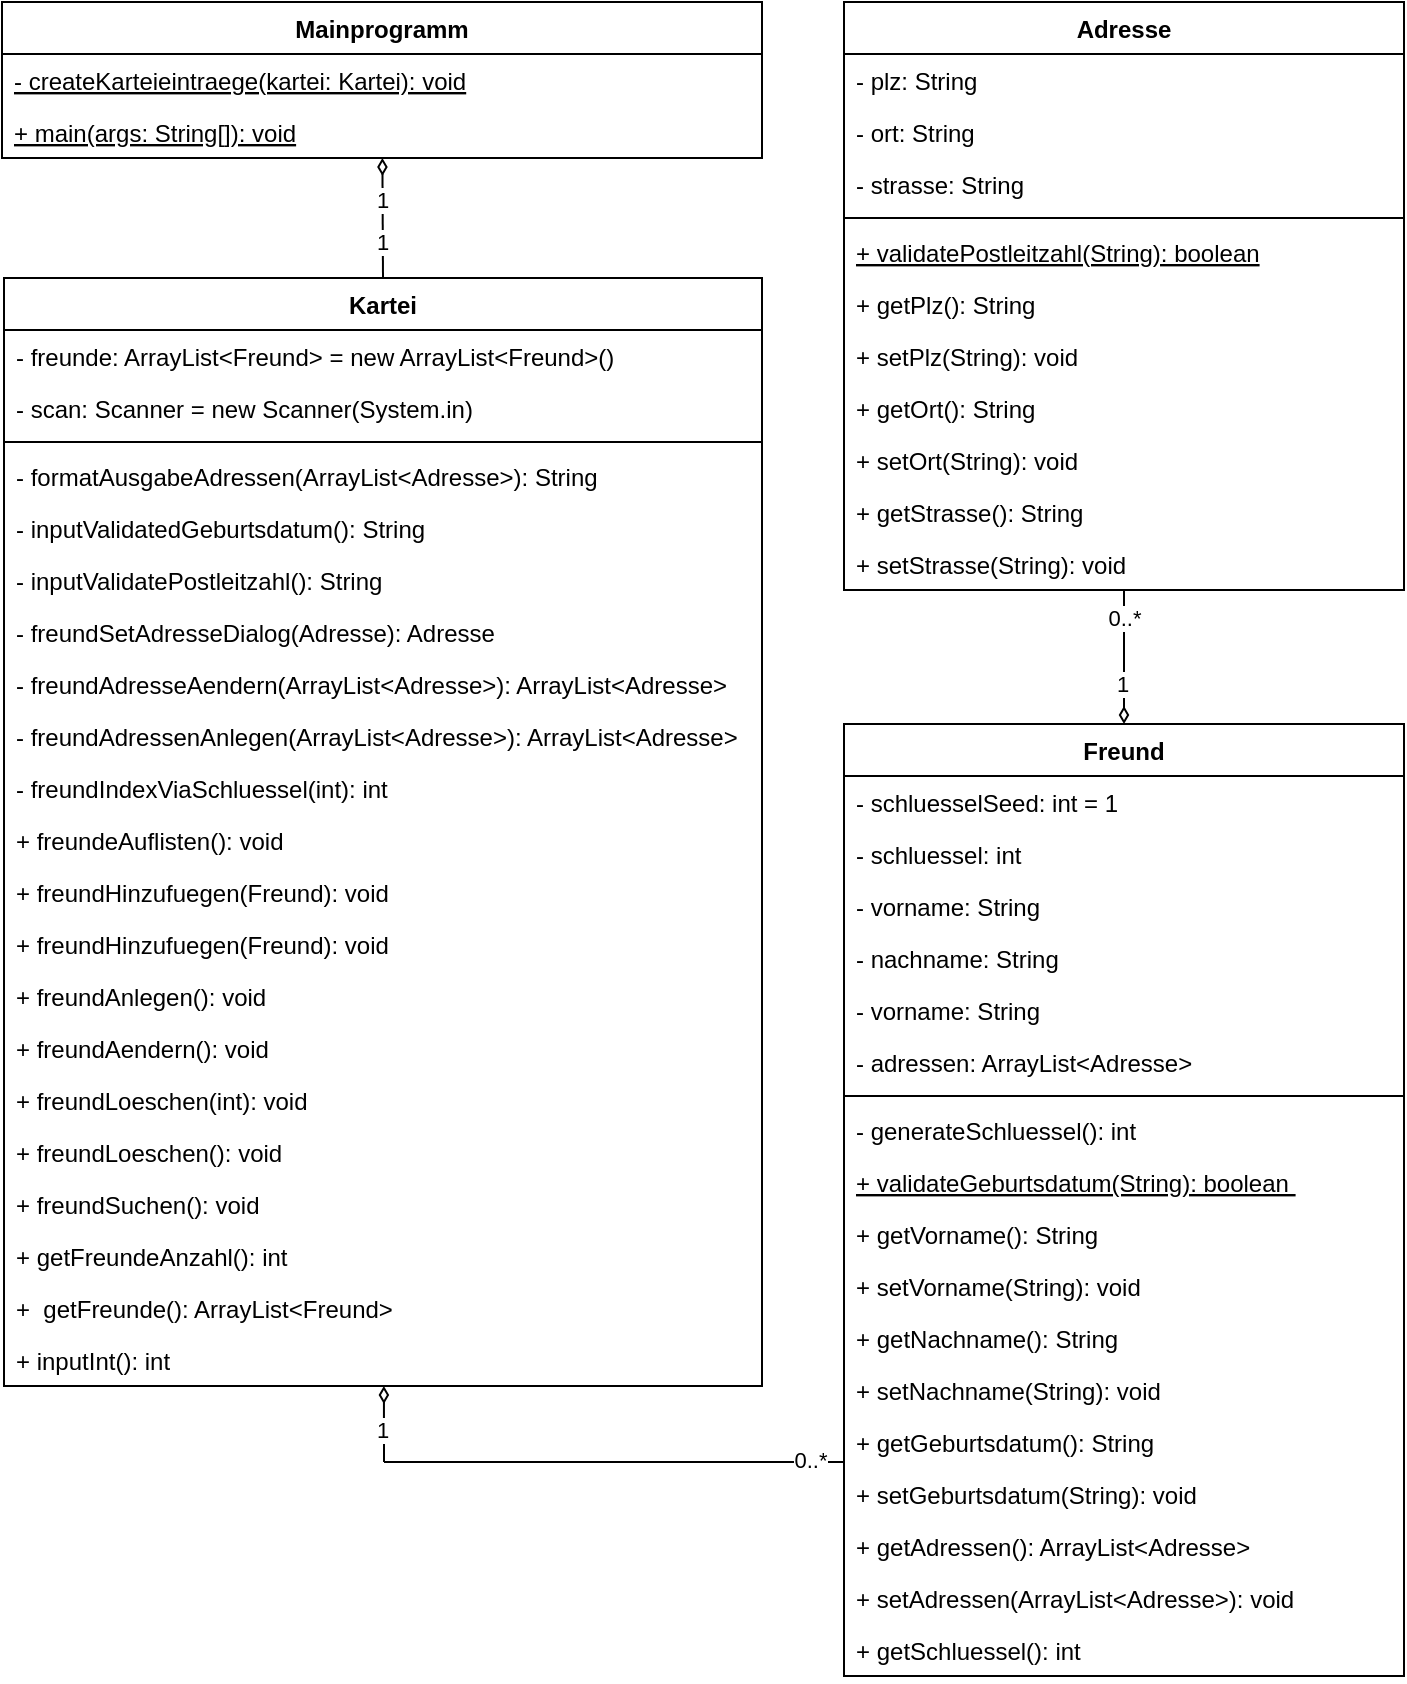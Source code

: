 <mxfile>
    <diagram id="lYYVgQshjJ7ii66SGdri" name="Page-1">
        <mxGraphModel dx="1577" dy="867" grid="0" gridSize="10" guides="1" tooltips="1" connect="1" arrows="1" fold="1" page="0" pageScale="1" pageWidth="850" pageHeight="1100" background="none" math="0" shadow="0">
            <root>
                <mxCell id="0"/>
                <mxCell id="1" parent="0"/>
                <mxCell id="14" value="" style="edgeStyle=none;html=1;startArrow=diamondThin;startFill=0;endArrow=none;endFill=0;entryX=0.5;entryY=0;entryDx=0;entryDy=0;" edge="1" parent="1" source="9ozTUsbvy2oNEcyhSM1M-1" target="9ozTUsbvy2oNEcyhSM1M-13">
                    <mxGeometry relative="1" as="geometry">
                        <mxPoint x="230" y="130" as="targetPoint"/>
                    </mxGeometry>
                </mxCell>
                <mxCell id="15" value="1" style="edgeLabel;html=1;align=center;verticalAlign=middle;resizable=0;points=[];" vertex="1" connectable="0" parent="14">
                    <mxGeometry x="-0.153" relative="1" as="geometry">
                        <mxPoint x="-1" y="-5" as="offset"/>
                    </mxGeometry>
                </mxCell>
                <mxCell id="18" value="1" style="edgeLabel;html=1;align=center;verticalAlign=middle;resizable=0;points=[];" vertex="1" connectable="0" parent="14">
                    <mxGeometry x="0.512" relative="1" as="geometry">
                        <mxPoint x="-1" y="-4" as="offset"/>
                    </mxGeometry>
                </mxCell>
                <mxCell id="9ozTUsbvy2oNEcyhSM1M-1" value="Mainprogramm" style="swimlane;fontStyle=1;childLayout=stackLayout;horizontal=1;startSize=26;fillColor=none;horizontalStack=0;resizeParent=1;resizeParentMax=0;resizeLast=0;collapsible=1;marginBottom=0;" parent="1" vertex="1">
                    <mxGeometry x="39" y="40" width="380" height="78" as="geometry"/>
                </mxCell>
                <mxCell id="9ozTUsbvy2oNEcyhSM1M-2" value="- createKarteieintraege(kartei: Kartei): void" style="text;strokeColor=none;fillColor=none;align=left;verticalAlign=top;spacingLeft=4;spacingRight=4;overflow=hidden;rotatable=0;points=[[0,0.5],[1,0.5]];portConstraint=eastwest;fontStyle=4" parent="9ozTUsbvy2oNEcyhSM1M-1" vertex="1">
                    <mxGeometry y="26" width="380" height="26" as="geometry"/>
                </mxCell>
                <mxCell id="9ozTUsbvy2oNEcyhSM1M-3" value="+ main(args: String[]): void" style="text;strokeColor=none;fillColor=none;align=left;verticalAlign=top;spacingLeft=4;spacingRight=4;overflow=hidden;rotatable=0;points=[[0,0.5],[1,0.5]];portConstraint=eastwest;fontStyle=4" parent="9ozTUsbvy2oNEcyhSM1M-1" vertex="1">
                    <mxGeometry y="52" width="380" height="26" as="geometry"/>
                </mxCell>
                <mxCell id="9ozTUsbvy2oNEcyhSM1M-5" value="Freund" style="swimlane;fontStyle=1;align=center;verticalAlign=top;childLayout=stackLayout;horizontal=1;startSize=26;horizontalStack=0;resizeParent=1;resizeParentMax=0;resizeLast=0;collapsible=1;marginBottom=0;" parent="1" vertex="1">
                    <mxGeometry x="460" y="401" width="280" height="476" as="geometry"/>
                </mxCell>
                <mxCell id="9ozTUsbvy2oNEcyhSM1M-28" value="- schluesselSeed: int = 1" style="text;strokeColor=none;fillColor=none;align=left;verticalAlign=top;spacingLeft=4;spacingRight=4;overflow=hidden;rotatable=0;points=[[0,0.5],[1,0.5]];portConstraint=eastwest;" parent="9ozTUsbvy2oNEcyhSM1M-5" vertex="1">
                    <mxGeometry y="26" width="280" height="26" as="geometry"/>
                </mxCell>
                <mxCell id="9ozTUsbvy2oNEcyhSM1M-46" value="- schluessel: int" style="text;strokeColor=none;fillColor=none;align=left;verticalAlign=top;spacingLeft=4;spacingRight=4;overflow=hidden;rotatable=0;points=[[0,0.5],[1,0.5]];portConstraint=eastwest;" parent="9ozTUsbvy2oNEcyhSM1M-5" vertex="1">
                    <mxGeometry y="52" width="280" height="26" as="geometry"/>
                </mxCell>
                <mxCell id="9ozTUsbvy2oNEcyhSM1M-29" value="- vorname: String" style="text;strokeColor=none;fillColor=none;align=left;verticalAlign=top;spacingLeft=4;spacingRight=4;overflow=hidden;rotatable=0;points=[[0,0.5],[1,0.5]];portConstraint=eastwest;" parent="9ozTUsbvy2oNEcyhSM1M-5" vertex="1">
                    <mxGeometry y="78" width="280" height="26" as="geometry"/>
                </mxCell>
                <mxCell id="9ozTUsbvy2oNEcyhSM1M-43" value="- nachname: String" style="text;strokeColor=none;fillColor=none;align=left;verticalAlign=top;spacingLeft=4;spacingRight=4;overflow=hidden;rotatable=0;points=[[0,0.5],[1,0.5]];portConstraint=eastwest;" parent="9ozTUsbvy2oNEcyhSM1M-5" vertex="1">
                    <mxGeometry y="104" width="280" height="26" as="geometry"/>
                </mxCell>
                <mxCell id="9ozTUsbvy2oNEcyhSM1M-45" value="- vorname: String" style="text;strokeColor=none;fillColor=none;align=left;verticalAlign=top;spacingLeft=4;spacingRight=4;overflow=hidden;rotatable=0;points=[[0,0.5],[1,0.5]];portConstraint=eastwest;" parent="9ozTUsbvy2oNEcyhSM1M-5" vertex="1">
                    <mxGeometry y="130" width="280" height="26" as="geometry"/>
                </mxCell>
                <mxCell id="9ozTUsbvy2oNEcyhSM1M-44" value="- adressen: ArrayList&lt;Adresse&gt;" style="text;strokeColor=none;fillColor=none;align=left;verticalAlign=top;spacingLeft=4;spacingRight=4;overflow=hidden;rotatable=0;points=[[0,0.5],[1,0.5]];portConstraint=eastwest;" parent="9ozTUsbvy2oNEcyhSM1M-5" vertex="1">
                    <mxGeometry y="156" width="280" height="26" as="geometry"/>
                </mxCell>
                <mxCell id="9ozTUsbvy2oNEcyhSM1M-7" value="" style="line;strokeWidth=1;fillColor=none;align=left;verticalAlign=middle;spacingTop=-1;spacingLeft=3;spacingRight=3;rotatable=0;labelPosition=right;points=[];portConstraint=eastwest;" parent="9ozTUsbvy2oNEcyhSM1M-5" vertex="1">
                    <mxGeometry y="182" width="280" height="8" as="geometry"/>
                </mxCell>
                <mxCell id="9ozTUsbvy2oNEcyhSM1M-52" value="- generateSchluessel(): int" style="text;strokeColor=none;fillColor=none;align=left;verticalAlign=top;spacingLeft=4;spacingRight=4;overflow=hidden;rotatable=0;points=[[0,0.5],[1,0.5]];portConstraint=eastwest;" parent="9ozTUsbvy2oNEcyhSM1M-5" vertex="1">
                    <mxGeometry y="190" width="280" height="26" as="geometry"/>
                </mxCell>
                <mxCell id="9ozTUsbvy2oNEcyhSM1M-53" value="+ validateGeburtsdatum(String): boolean " style="text;strokeColor=none;fillColor=none;align=left;verticalAlign=top;spacingLeft=4;spacingRight=4;overflow=hidden;rotatable=0;points=[[0,0.5],[1,0.5]];portConstraint=eastwest;fontStyle=4" parent="9ozTUsbvy2oNEcyhSM1M-5" vertex="1">
                    <mxGeometry y="216" width="280" height="26" as="geometry"/>
                </mxCell>
                <mxCell id="9ozTUsbvy2oNEcyhSM1M-21" value="+ getVorname(): String" style="text;strokeColor=none;fillColor=none;align=left;verticalAlign=top;spacingLeft=4;spacingRight=4;overflow=hidden;rotatable=0;points=[[0,0.5],[1,0.5]];portConstraint=eastwest;" parent="9ozTUsbvy2oNEcyhSM1M-5" vertex="1">
                    <mxGeometry y="242" width="280" height="26" as="geometry"/>
                </mxCell>
                <mxCell id="9ozTUsbvy2oNEcyhSM1M-40" value="+ setVorname(String): void" style="text;strokeColor=none;fillColor=none;align=left;verticalAlign=top;spacingLeft=4;spacingRight=4;overflow=hidden;rotatable=0;points=[[0,0.5],[1,0.5]];portConstraint=eastwest;" parent="9ozTUsbvy2oNEcyhSM1M-5" vertex="1">
                    <mxGeometry y="268" width="280" height="26" as="geometry"/>
                </mxCell>
                <mxCell id="9ozTUsbvy2oNEcyhSM1M-42" value="+ getNachname(): String" style="text;strokeColor=none;fillColor=none;align=left;verticalAlign=top;spacingLeft=4;spacingRight=4;overflow=hidden;rotatable=0;points=[[0,0.5],[1,0.5]];portConstraint=eastwest;" parent="9ozTUsbvy2oNEcyhSM1M-5" vertex="1">
                    <mxGeometry y="294" width="280" height="26" as="geometry"/>
                </mxCell>
                <mxCell id="9ozTUsbvy2oNEcyhSM1M-8" value="+ setNachname(String): void" style="text;strokeColor=none;fillColor=none;align=left;verticalAlign=top;spacingLeft=4;spacingRight=4;overflow=hidden;rotatable=0;points=[[0,0.5],[1,0.5]];portConstraint=eastwest;" parent="9ozTUsbvy2oNEcyhSM1M-5" vertex="1">
                    <mxGeometry y="320" width="280" height="26" as="geometry"/>
                </mxCell>
                <mxCell id="9ozTUsbvy2oNEcyhSM1M-20" value="+ getGeburtsdatum(): String" style="text;strokeColor=none;fillColor=none;align=left;verticalAlign=top;spacingLeft=4;spacingRight=4;overflow=hidden;rotatable=0;points=[[0,0.5],[1,0.5]];portConstraint=eastwest;" parent="9ozTUsbvy2oNEcyhSM1M-5" vertex="1">
                    <mxGeometry y="346" width="280" height="26" as="geometry"/>
                </mxCell>
                <mxCell id="9ozTUsbvy2oNEcyhSM1M-47" value="+ setGeburtsdatum(String): void" style="text;strokeColor=none;fillColor=none;align=left;verticalAlign=top;spacingLeft=4;spacingRight=4;overflow=hidden;rotatable=0;points=[[0,0.5],[1,0.5]];portConstraint=eastwest;" parent="9ozTUsbvy2oNEcyhSM1M-5" vertex="1">
                    <mxGeometry y="372" width="280" height="26" as="geometry"/>
                </mxCell>
                <mxCell id="9ozTUsbvy2oNEcyhSM1M-48" value="+ getAdressen(): ArrayList&lt;Adresse&gt; " style="text;strokeColor=none;fillColor=none;align=left;verticalAlign=top;spacingLeft=4;spacingRight=4;overflow=hidden;rotatable=0;points=[[0,0.5],[1,0.5]];portConstraint=eastwest;" parent="9ozTUsbvy2oNEcyhSM1M-5" vertex="1">
                    <mxGeometry y="398" width="280" height="26" as="geometry"/>
                </mxCell>
                <mxCell id="9ozTUsbvy2oNEcyhSM1M-54" value="+ setAdressen(ArrayList&lt;Adresse&gt;): void" style="text;strokeColor=none;fillColor=none;align=left;verticalAlign=top;spacingLeft=4;spacingRight=4;overflow=hidden;rotatable=0;points=[[0,0.5],[1,0.5]];portConstraint=eastwest;" parent="9ozTUsbvy2oNEcyhSM1M-5" vertex="1">
                    <mxGeometry y="424" width="280" height="26" as="geometry"/>
                </mxCell>
                <mxCell id="9ozTUsbvy2oNEcyhSM1M-50" value="+ getSchluessel(): int " style="text;strokeColor=none;fillColor=none;align=left;verticalAlign=top;spacingLeft=4;spacingRight=4;overflow=hidden;rotatable=0;points=[[0,0.5],[1,0.5]];portConstraint=eastwest;" parent="9ozTUsbvy2oNEcyhSM1M-5" vertex="1">
                    <mxGeometry y="450" width="280" height="26" as="geometry"/>
                </mxCell>
                <mxCell id="16" style="edgeStyle=none;html=1;entryX=0.5;entryY=0;entryDx=0;entryDy=0;startArrow=none;startFill=0;endArrow=diamondThin;endFill=0;" edge="1" parent="1" source="9ozTUsbvy2oNEcyhSM1M-9" target="9ozTUsbvy2oNEcyhSM1M-5">
                    <mxGeometry relative="1" as="geometry"/>
                </mxCell>
                <mxCell id="17" value="0..*" style="edgeLabel;html=1;align=center;verticalAlign=middle;resizable=0;points=[];" vertex="1" connectable="0" parent="16">
                    <mxGeometry x="0.148" relative="1" as="geometry">
                        <mxPoint y="-25" as="offset"/>
                    </mxGeometry>
                </mxCell>
                <mxCell id="20" value="1" style="edgeLabel;html=1;align=center;verticalAlign=middle;resizable=0;points=[];" vertex="1" connectable="0" parent="16">
                    <mxGeometry x="0.637" relative="1" as="geometry">
                        <mxPoint x="-1" y="-8" as="offset"/>
                    </mxGeometry>
                </mxCell>
                <mxCell id="9ozTUsbvy2oNEcyhSM1M-9" value="Adresse" style="swimlane;fontStyle=1;align=center;verticalAlign=top;childLayout=stackLayout;horizontal=1;startSize=26;horizontalStack=0;resizeParent=1;resizeParentMax=0;resizeLast=0;collapsible=1;marginBottom=0;" parent="1" vertex="1">
                    <mxGeometry x="460" y="40" width="280" height="294" as="geometry"/>
                </mxCell>
                <mxCell id="9ozTUsbvy2oNEcyhSM1M-10" value="- plz: String" style="text;strokeColor=none;fillColor=none;align=left;verticalAlign=top;spacingLeft=4;spacingRight=4;overflow=hidden;rotatable=0;points=[[0,0.5],[1,0.5]];portConstraint=eastwest;" parent="9ozTUsbvy2oNEcyhSM1M-9" vertex="1">
                    <mxGeometry y="26" width="280" height="26" as="geometry"/>
                </mxCell>
                <mxCell id="9ozTUsbvy2oNEcyhSM1M-17" value="- ort: String" style="text;strokeColor=none;fillColor=none;align=left;verticalAlign=top;spacingLeft=4;spacingRight=4;overflow=hidden;rotatable=0;points=[[0,0.5],[1,0.5]];portConstraint=eastwest;" parent="9ozTUsbvy2oNEcyhSM1M-9" vertex="1">
                    <mxGeometry y="52" width="280" height="26" as="geometry"/>
                </mxCell>
                <mxCell id="9ozTUsbvy2oNEcyhSM1M-18" value="- strasse: String" style="text;strokeColor=none;fillColor=none;align=left;verticalAlign=top;spacingLeft=4;spacingRight=4;overflow=hidden;rotatable=0;points=[[0,0.5],[1,0.5]];portConstraint=eastwest;" parent="9ozTUsbvy2oNEcyhSM1M-9" vertex="1">
                    <mxGeometry y="78" width="280" height="26" as="geometry"/>
                </mxCell>
                <mxCell id="9ozTUsbvy2oNEcyhSM1M-11" value="" style="line;strokeWidth=1;fillColor=none;align=left;verticalAlign=middle;spacingTop=-1;spacingLeft=3;spacingRight=3;rotatable=0;labelPosition=right;points=[];portConstraint=eastwest;" parent="9ozTUsbvy2oNEcyhSM1M-9" vertex="1">
                    <mxGeometry y="104" width="280" height="8" as="geometry"/>
                </mxCell>
                <mxCell id="9ozTUsbvy2oNEcyhSM1M-23" value="+ validatePostleitzahl(String): boolean" style="text;strokeColor=none;fillColor=none;align=left;verticalAlign=top;spacingLeft=4;spacingRight=4;overflow=hidden;rotatable=0;points=[[0,0.5],[1,0.5]];portConstraint=eastwest;fontStyle=4" parent="9ozTUsbvy2oNEcyhSM1M-9" vertex="1">
                    <mxGeometry y="112" width="280" height="26" as="geometry"/>
                </mxCell>
                <mxCell id="9ozTUsbvy2oNEcyhSM1M-12" value="+ getPlz(): String" style="text;strokeColor=none;fillColor=none;align=left;verticalAlign=top;spacingLeft=4;spacingRight=4;overflow=hidden;rotatable=0;points=[[0,0.5],[1,0.5]];portConstraint=eastwest;" parent="9ozTUsbvy2oNEcyhSM1M-9" vertex="1">
                    <mxGeometry y="138" width="280" height="26" as="geometry"/>
                </mxCell>
                <mxCell id="9ozTUsbvy2oNEcyhSM1M-26" value="+ setPlz(String): void" style="text;strokeColor=none;fillColor=none;align=left;verticalAlign=top;spacingLeft=4;spacingRight=4;overflow=hidden;rotatable=0;points=[[0,0.5],[1,0.5]];portConstraint=eastwest;" parent="9ozTUsbvy2oNEcyhSM1M-9" vertex="1">
                    <mxGeometry y="164" width="280" height="26" as="geometry"/>
                </mxCell>
                <mxCell id="9ozTUsbvy2oNEcyhSM1M-24" value="+ getOrt(): String" style="text;strokeColor=none;fillColor=none;align=left;verticalAlign=top;spacingLeft=4;spacingRight=4;overflow=hidden;rotatable=0;points=[[0,0.5],[1,0.5]];portConstraint=eastwest;" parent="9ozTUsbvy2oNEcyhSM1M-9" vertex="1">
                    <mxGeometry y="190" width="280" height="26" as="geometry"/>
                </mxCell>
                <mxCell id="9ozTUsbvy2oNEcyhSM1M-25" value="+ setOrt(String): void" style="text;strokeColor=none;fillColor=none;align=left;verticalAlign=top;spacingLeft=4;spacingRight=4;overflow=hidden;rotatable=0;points=[[0,0.5],[1,0.5]];portConstraint=eastwest;" parent="9ozTUsbvy2oNEcyhSM1M-9" vertex="1">
                    <mxGeometry y="216" width="280" height="26" as="geometry"/>
                </mxCell>
                <mxCell id="9ozTUsbvy2oNEcyhSM1M-22" value="+ getStrasse(): String" style="text;strokeColor=none;fillColor=none;align=left;verticalAlign=top;spacingLeft=4;spacingRight=4;overflow=hidden;rotatable=0;points=[[0,0.5],[1,0.5]];portConstraint=eastwest;" parent="9ozTUsbvy2oNEcyhSM1M-9" vertex="1">
                    <mxGeometry y="242" width="280" height="26" as="geometry"/>
                </mxCell>
                <mxCell id="9ozTUsbvy2oNEcyhSM1M-19" value="+ setStrasse(String): void" style="text;strokeColor=none;fillColor=none;align=left;verticalAlign=top;spacingLeft=4;spacingRight=4;overflow=hidden;rotatable=0;points=[[0,0.5],[1,0.5]];portConstraint=eastwest;" parent="9ozTUsbvy2oNEcyhSM1M-9" vertex="1">
                    <mxGeometry y="268" width="280" height="26" as="geometry"/>
                </mxCell>
                <mxCell id="11" style="edgeStyle=none;html=1;startArrow=diamondThin;startFill=0;endArrow=none;endFill=0;" edge="1" parent="1">
                    <mxGeometry relative="1" as="geometry">
                        <mxPoint x="230" y="770" as="targetPoint"/>
                        <mxPoint x="229.94" y="732" as="sourcePoint"/>
                    </mxGeometry>
                </mxCell>
                <mxCell id="19" value="1" style="edgeLabel;html=1;align=center;verticalAlign=middle;resizable=0;points=[];" vertex="1" connectable="0" parent="11">
                    <mxGeometry x="-0.265" y="-1" relative="1" as="geometry">
                        <mxPoint y="8" as="offset"/>
                    </mxGeometry>
                </mxCell>
                <mxCell id="9ozTUsbvy2oNEcyhSM1M-13" value="Kartei" style="swimlane;fontStyle=1;align=center;verticalAlign=top;childLayout=stackLayout;horizontal=1;startSize=26;horizontalStack=0;resizeParent=1;resizeParentMax=0;resizeLast=0;collapsible=1;marginBottom=0;" parent="1" vertex="1">
                    <mxGeometry x="40" y="178" width="379" height="554" as="geometry"/>
                </mxCell>
                <mxCell id="9ozTUsbvy2oNEcyhSM1M-14" value="- freunde: ArrayList&lt;Freund&gt; = new ArrayList&lt;Freund&gt;()" style="text;strokeColor=none;fillColor=none;align=left;verticalAlign=top;spacingLeft=4;spacingRight=4;overflow=hidden;rotatable=0;points=[[0,0.5],[1,0.5]];portConstraint=eastwest;" parent="9ozTUsbvy2oNEcyhSM1M-13" vertex="1">
                    <mxGeometry y="26" width="379" height="26" as="geometry"/>
                </mxCell>
                <mxCell id="9ozTUsbvy2oNEcyhSM1M-35" value="- scan: Scanner = new Scanner(System.in)" style="text;strokeColor=none;fillColor=none;align=left;verticalAlign=top;spacingLeft=4;spacingRight=4;overflow=hidden;rotatable=0;points=[[0,0.5],[1,0.5]];portConstraint=eastwest;" parent="9ozTUsbvy2oNEcyhSM1M-13" vertex="1">
                    <mxGeometry y="52" width="379" height="26" as="geometry"/>
                </mxCell>
                <mxCell id="9ozTUsbvy2oNEcyhSM1M-15" value="" style="line;strokeWidth=1;fillColor=none;align=left;verticalAlign=middle;spacingTop=-1;spacingLeft=3;spacingRight=3;rotatable=0;labelPosition=right;points=[];portConstraint=eastwest;" parent="9ozTUsbvy2oNEcyhSM1M-13" vertex="1">
                    <mxGeometry y="78" width="379" height="8" as="geometry"/>
                </mxCell>
                <mxCell id="9ozTUsbvy2oNEcyhSM1M-37" value="- formatAusgabeAdressen(ArrayList&lt;Adresse&gt;): String" style="text;strokeColor=none;fillColor=none;align=left;verticalAlign=top;spacingLeft=4;spacingRight=4;overflow=hidden;rotatable=0;points=[[0,0.5],[1,0.5]];portConstraint=eastwest;" parent="9ozTUsbvy2oNEcyhSM1M-13" vertex="1">
                    <mxGeometry y="86" width="379" height="26" as="geometry"/>
                </mxCell>
                <mxCell id="9ozTUsbvy2oNEcyhSM1M-55" value="- inputValidatedGeburtsdatum(): String" style="text;strokeColor=none;fillColor=none;align=left;verticalAlign=top;spacingLeft=4;spacingRight=4;overflow=hidden;rotatable=0;points=[[0,0.5],[1,0.5]];portConstraint=eastwest;" parent="9ozTUsbvy2oNEcyhSM1M-13" vertex="1">
                    <mxGeometry y="112" width="379" height="26" as="geometry"/>
                </mxCell>
                <mxCell id="9ozTUsbvy2oNEcyhSM1M-58" value="- inputValidatePostleitzahl(): String" style="text;strokeColor=none;fillColor=none;align=left;verticalAlign=top;spacingLeft=4;spacingRight=4;overflow=hidden;rotatable=0;points=[[0,0.5],[1,0.5]];portConstraint=eastwest;" parent="9ozTUsbvy2oNEcyhSM1M-13" vertex="1">
                    <mxGeometry y="138" width="379" height="26" as="geometry"/>
                </mxCell>
                <mxCell id="9ozTUsbvy2oNEcyhSM1M-57" value="- freundSetAdresseDialog(Adresse): Adresse" style="text;strokeColor=none;fillColor=none;align=left;verticalAlign=top;spacingLeft=4;spacingRight=4;overflow=hidden;rotatable=0;points=[[0,0.5],[1,0.5]];portConstraint=eastwest;" parent="9ozTUsbvy2oNEcyhSM1M-13" vertex="1">
                    <mxGeometry y="164" width="379" height="26" as="geometry"/>
                </mxCell>
                <mxCell id="9ozTUsbvy2oNEcyhSM1M-65" value="- freundAdresseAendern(ArrayList&lt;Adresse&gt;): ArrayList&lt;Adresse&gt;" style="text;strokeColor=none;fillColor=none;align=left;verticalAlign=top;spacingLeft=4;spacingRight=4;overflow=hidden;rotatable=0;points=[[0,0.5],[1,0.5]];portConstraint=eastwest;" parent="9ozTUsbvy2oNEcyhSM1M-13" vertex="1">
                    <mxGeometry y="190" width="379" height="26" as="geometry"/>
                </mxCell>
                <mxCell id="9ozTUsbvy2oNEcyhSM1M-66" value="- freundAdressenAnlegen(ArrayList&lt;Adresse&gt;): ArrayList&lt;Adresse&gt;" style="text;strokeColor=none;fillColor=none;align=left;verticalAlign=top;spacingLeft=4;spacingRight=4;overflow=hidden;rotatable=0;points=[[0,0.5],[1,0.5]];portConstraint=eastwest;" parent="9ozTUsbvy2oNEcyhSM1M-13" vertex="1">
                    <mxGeometry y="216" width="379" height="26" as="geometry"/>
                </mxCell>
                <mxCell id="9ozTUsbvy2oNEcyhSM1M-59" value="- freundIndexViaSchluessel(int): int" style="text;strokeColor=none;fillColor=none;align=left;verticalAlign=top;spacingLeft=4;spacingRight=4;overflow=hidden;rotatable=0;points=[[0,0.5],[1,0.5]];portConstraint=eastwest;" parent="9ozTUsbvy2oNEcyhSM1M-13" vertex="1">
                    <mxGeometry y="242" width="379" height="26" as="geometry"/>
                </mxCell>
                <mxCell id="9ozTUsbvy2oNEcyhSM1M-60" value="+ freundeAuflisten(): void" style="text;strokeColor=none;fillColor=none;align=left;verticalAlign=top;spacingLeft=4;spacingRight=4;overflow=hidden;rotatable=0;points=[[0,0.5],[1,0.5]];portConstraint=eastwest;" parent="9ozTUsbvy2oNEcyhSM1M-13" vertex="1">
                    <mxGeometry y="268" width="379" height="26" as="geometry"/>
                </mxCell>
                <mxCell id="9ozTUsbvy2oNEcyhSM1M-61" value="+ freundHinzufuegen(Freund): void" style="text;strokeColor=none;fillColor=none;align=left;verticalAlign=top;spacingLeft=4;spacingRight=4;overflow=hidden;rotatable=0;points=[[0,0.5],[1,0.5]];portConstraint=eastwest;" parent="9ozTUsbvy2oNEcyhSM1M-13" vertex="1">
                    <mxGeometry y="294" width="379" height="26" as="geometry"/>
                </mxCell>
                <mxCell id="8" value="+ freundHinzufuegen(Freund): void" style="text;strokeColor=none;fillColor=none;align=left;verticalAlign=top;spacingLeft=4;spacingRight=4;overflow=hidden;rotatable=0;points=[[0,0.5],[1,0.5]];portConstraint=eastwest;" vertex="1" parent="9ozTUsbvy2oNEcyhSM1M-13">
                    <mxGeometry y="320" width="379" height="26" as="geometry"/>
                </mxCell>
                <mxCell id="9ozTUsbvy2oNEcyhSM1M-67" value="+ freundAnlegen(): void" style="text;strokeColor=none;fillColor=none;align=left;verticalAlign=top;spacingLeft=4;spacingRight=4;overflow=hidden;rotatable=0;points=[[0,0.5],[1,0.5]];portConstraint=eastwest;" parent="9ozTUsbvy2oNEcyhSM1M-13" vertex="1">
                    <mxGeometry y="346" width="379" height="26" as="geometry"/>
                </mxCell>
                <mxCell id="9ozTUsbvy2oNEcyhSM1M-64" value="+ freundAendern(): void" style="text;strokeColor=none;fillColor=none;align=left;verticalAlign=top;spacingLeft=4;spacingRight=4;overflow=hidden;rotatable=0;points=[[0,0.5],[1,0.5]];portConstraint=eastwest;" parent="9ozTUsbvy2oNEcyhSM1M-13" vertex="1">
                    <mxGeometry y="372" width="379" height="26" as="geometry"/>
                </mxCell>
                <mxCell id="9ozTUsbvy2oNEcyhSM1M-16" value="+ freundLoeschen(int): void" style="text;strokeColor=none;fillColor=none;align=left;verticalAlign=top;spacingLeft=4;spacingRight=4;overflow=hidden;rotatable=0;points=[[0,0.5],[1,0.5]];portConstraint=eastwest;" parent="9ozTUsbvy2oNEcyhSM1M-13" vertex="1">
                    <mxGeometry y="398" width="379" height="26" as="geometry"/>
                </mxCell>
                <mxCell id="9ozTUsbvy2oNEcyhSM1M-68" value="+ freundLoeschen(): void" style="text;strokeColor=none;fillColor=none;align=left;verticalAlign=top;spacingLeft=4;spacingRight=4;overflow=hidden;rotatable=0;points=[[0,0.5],[1,0.5]];portConstraint=eastwest;" parent="9ozTUsbvy2oNEcyhSM1M-13" vertex="1">
                    <mxGeometry y="424" width="379" height="26" as="geometry"/>
                </mxCell>
                <mxCell id="9ozTUsbvy2oNEcyhSM1M-69" value="+ freundSuchen(): void" style="text;strokeColor=none;fillColor=none;align=left;verticalAlign=top;spacingLeft=4;spacingRight=4;overflow=hidden;rotatable=0;points=[[0,0.5],[1,0.5]];portConstraint=eastwest;" parent="9ozTUsbvy2oNEcyhSM1M-13" vertex="1">
                    <mxGeometry y="450" width="379" height="26" as="geometry"/>
                </mxCell>
                <mxCell id="9ozTUsbvy2oNEcyhSM1M-63" value="+ getFreundeAnzahl(): int" style="text;strokeColor=none;fillColor=none;align=left;verticalAlign=top;spacingLeft=4;spacingRight=4;overflow=hidden;rotatable=0;points=[[0,0.5],[1,0.5]];portConstraint=eastwest;" parent="9ozTUsbvy2oNEcyhSM1M-13" vertex="1">
                    <mxGeometry y="476" width="379" height="26" as="geometry"/>
                </mxCell>
                <mxCell id="9ozTUsbvy2oNEcyhSM1M-62" value="+  getFreunde(): ArrayList&lt;Freund&gt;" style="text;strokeColor=none;fillColor=none;align=left;verticalAlign=top;spacingLeft=4;spacingRight=4;overflow=hidden;rotatable=0;points=[[0,0.5],[1,0.5]];portConstraint=eastwest;" parent="9ozTUsbvy2oNEcyhSM1M-13" vertex="1">
                    <mxGeometry y="502" width="379" height="26" as="geometry"/>
                </mxCell>
                <mxCell id="9ozTUsbvy2oNEcyhSM1M-56" value="+ inputInt(): int" style="text;strokeColor=none;fillColor=none;align=left;verticalAlign=top;spacingLeft=4;spacingRight=4;overflow=hidden;rotatable=0;points=[[0,0.5],[1,0.5]];portConstraint=eastwest;" parent="9ozTUsbvy2oNEcyhSM1M-13" vertex="1">
                    <mxGeometry y="528" width="379" height="26" as="geometry"/>
                </mxCell>
                <mxCell id="12" style="edgeStyle=none;html=1;startArrow=none;startFill=0;endArrow=none;endFill=0;" edge="1" parent="1">
                    <mxGeometry relative="1" as="geometry">
                        <mxPoint x="230" y="770.0" as="targetPoint"/>
                        <mxPoint x="460" y="770.0" as="sourcePoint"/>
                    </mxGeometry>
                </mxCell>
                <mxCell id="13" value="0..*" style="edgeLabel;html=1;align=center;verticalAlign=middle;resizable=0;points=[];" vertex="1" connectable="0" parent="12">
                    <mxGeometry x="0.195" y="-1" relative="1" as="geometry">
                        <mxPoint x="120" as="offset"/>
                    </mxGeometry>
                </mxCell>
            </root>
        </mxGraphModel>
    </diagram>
</mxfile>